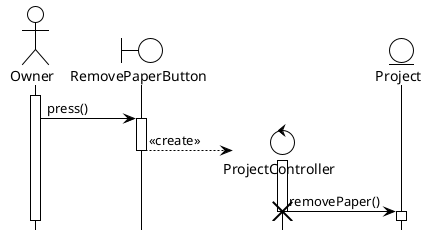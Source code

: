 @startuml RemovePaperFromProject
!theme plain
hide footbox
actor Owner as po
boundary RemovePaperButton as rpb
control ProjectController as rpc
entity Project as p

activate po

po -> rpb : press()
activate rpb

create rpc
rpb --> rpc : <<create>>
deactivate rpb
activate rpc

rpc -> p : removePaper()
destroy rpc
activate p
deactivate p
@enduml